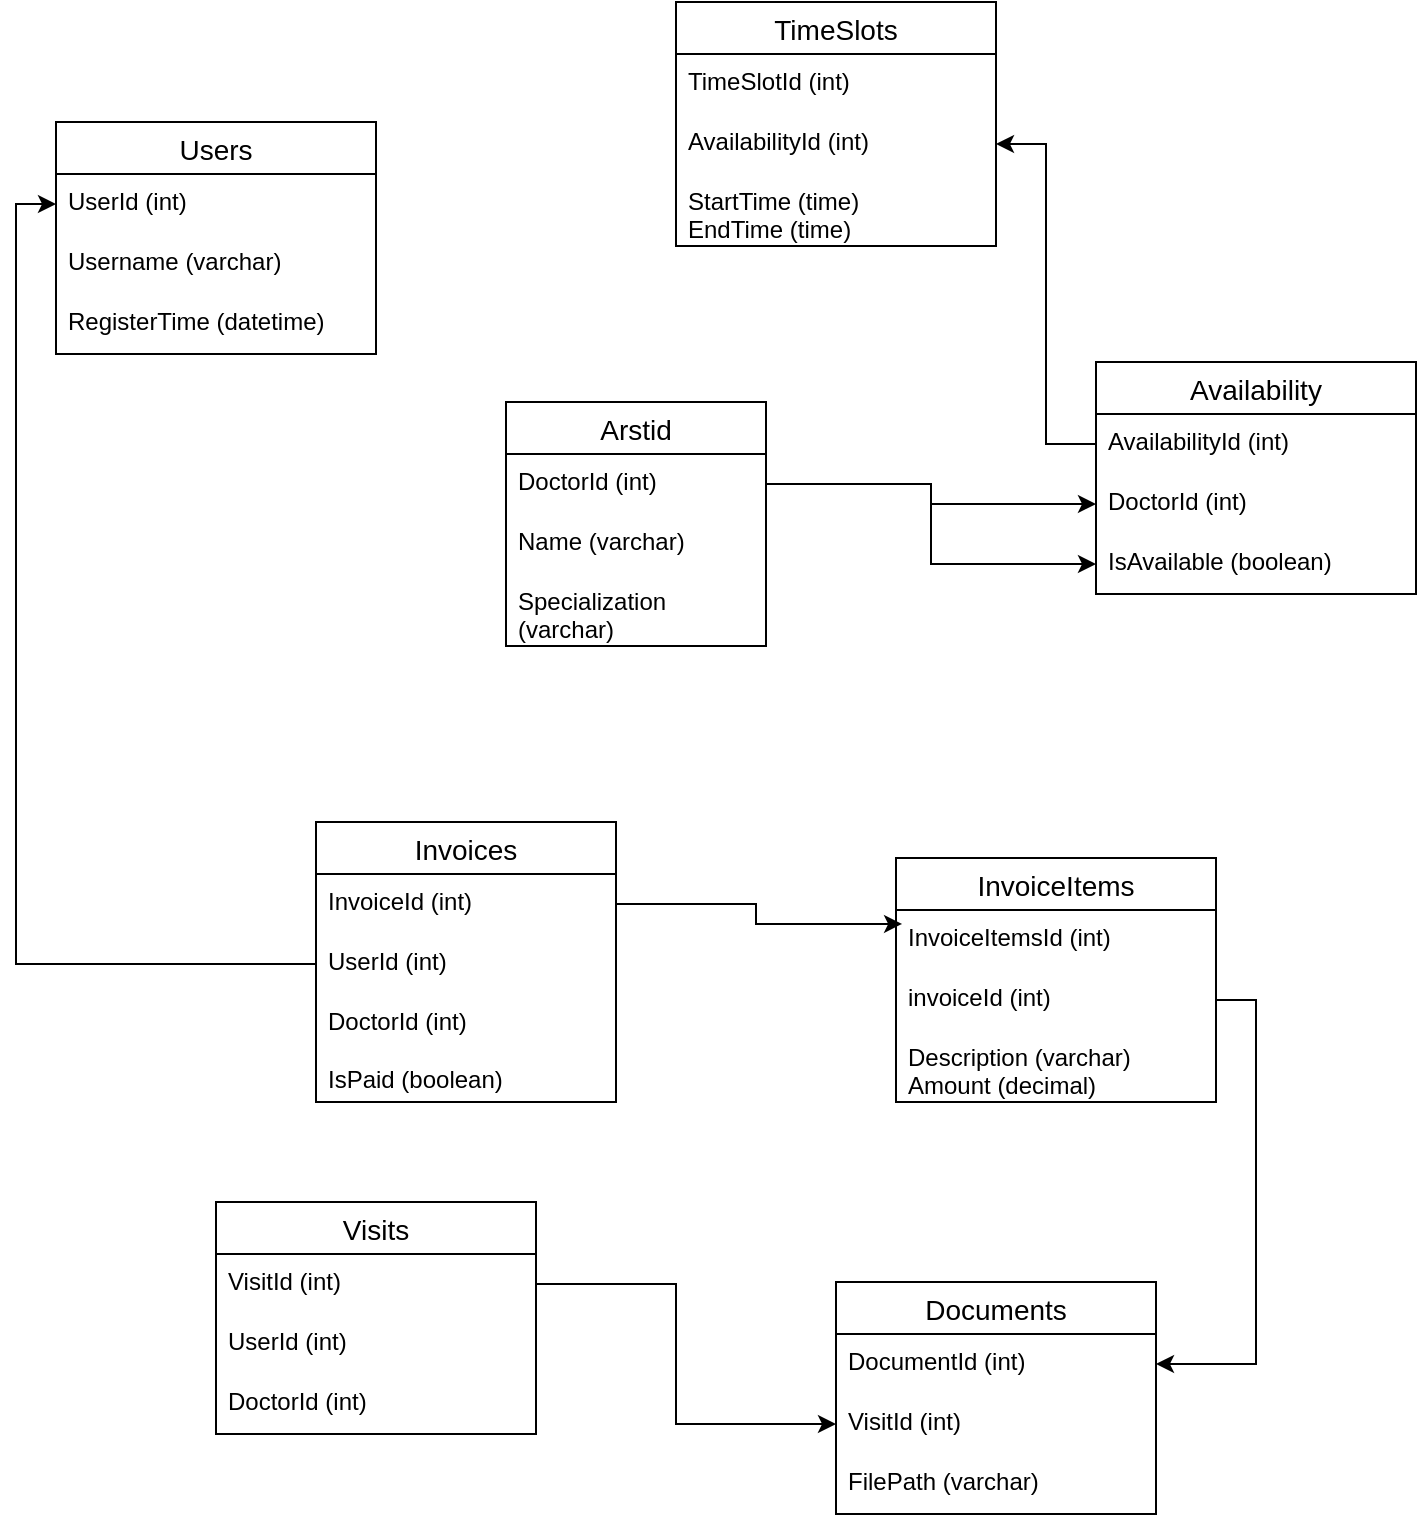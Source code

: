 <mxfile version="24.7.17">
  <diagram name="Page-1" id="lPqaw-Gyz6umclhB08TS">
    <mxGraphModel dx="2074" dy="1132" grid="1" gridSize="10" guides="1" tooltips="1" connect="1" arrows="1" fold="1" page="1" pageScale="1" pageWidth="850" pageHeight="1100" math="0" shadow="0">
      <root>
        <mxCell id="0" />
        <mxCell id="1" parent="0" />
        <mxCell id="DeejxUEGED372TfmE-9G-42" value="Arstid" style="swimlane;fontStyle=0;childLayout=stackLayout;horizontal=1;startSize=26;horizontalStack=0;resizeParent=1;resizeParentMax=0;resizeLast=0;collapsible=1;marginBottom=0;align=center;fontSize=14;" vertex="1" parent="1">
          <mxGeometry x="295" y="420" width="130" height="122" as="geometry" />
        </mxCell>
        <mxCell id="DeejxUEGED372TfmE-9G-43" value="DoctorId (int)" style="text;strokeColor=none;fillColor=none;spacingLeft=4;spacingRight=4;overflow=hidden;rotatable=0;points=[[0,0.5],[1,0.5]];portConstraint=eastwest;fontSize=12;whiteSpace=wrap;html=1;" vertex="1" parent="DeejxUEGED372TfmE-9G-42">
          <mxGeometry y="26" width="130" height="30" as="geometry" />
        </mxCell>
        <mxCell id="DeejxUEGED372TfmE-9G-44" value="Name (varchar)" style="text;strokeColor=none;fillColor=none;spacingLeft=4;spacingRight=4;overflow=hidden;rotatable=0;points=[[0,0.5],[1,0.5]];portConstraint=eastwest;fontSize=12;whiteSpace=wrap;html=1;" vertex="1" parent="DeejxUEGED372TfmE-9G-42">
          <mxGeometry y="56" width="130" height="30" as="geometry" />
        </mxCell>
        <mxCell id="DeejxUEGED372TfmE-9G-45" value="Specialization (varchar)" style="text;strokeColor=none;fillColor=none;spacingLeft=4;spacingRight=4;overflow=hidden;rotatable=0;points=[[0,0.5],[1,0.5]];portConstraint=eastwest;fontSize=12;whiteSpace=wrap;html=1;" vertex="1" parent="DeejxUEGED372TfmE-9G-42">
          <mxGeometry y="86" width="130" height="36" as="geometry" />
        </mxCell>
        <mxCell id="DeejxUEGED372TfmE-9G-47" value="Users" style="swimlane;fontStyle=0;childLayout=stackLayout;horizontal=1;startSize=26;horizontalStack=0;resizeParent=1;resizeParentMax=0;resizeLast=0;collapsible=1;marginBottom=0;align=center;fontSize=14;" vertex="1" parent="1">
          <mxGeometry x="70" y="280" width="160" height="116" as="geometry" />
        </mxCell>
        <mxCell id="DeejxUEGED372TfmE-9G-48" value="UserId (int)" style="text;strokeColor=none;fillColor=none;spacingLeft=4;spacingRight=4;overflow=hidden;rotatable=0;points=[[0,0.5],[1,0.5]];portConstraint=eastwest;fontSize=12;whiteSpace=wrap;html=1;" vertex="1" parent="DeejxUEGED372TfmE-9G-47">
          <mxGeometry y="26" width="160" height="30" as="geometry" />
        </mxCell>
        <mxCell id="DeejxUEGED372TfmE-9G-49" value="Username (varchar)" style="text;strokeColor=none;fillColor=none;spacingLeft=4;spacingRight=4;overflow=hidden;rotatable=0;points=[[0,0.5],[1,0.5]];portConstraint=eastwest;fontSize=12;whiteSpace=wrap;html=1;" vertex="1" parent="DeejxUEGED372TfmE-9G-47">
          <mxGeometry y="56" width="160" height="30" as="geometry" />
        </mxCell>
        <mxCell id="DeejxUEGED372TfmE-9G-50" value="RegisterTime (datetime)" style="text;strokeColor=none;fillColor=none;spacingLeft=4;spacingRight=4;overflow=hidden;rotatable=0;points=[[0,0.5],[1,0.5]];portConstraint=eastwest;fontSize=12;whiteSpace=wrap;html=1;" vertex="1" parent="DeejxUEGED372TfmE-9G-47">
          <mxGeometry y="86" width="160" height="30" as="geometry" />
        </mxCell>
        <mxCell id="DeejxUEGED372TfmE-9G-51" value="TimeSlots" style="swimlane;fontStyle=0;childLayout=stackLayout;horizontal=1;startSize=26;horizontalStack=0;resizeParent=1;resizeParentMax=0;resizeLast=0;collapsible=1;marginBottom=0;align=center;fontSize=14;" vertex="1" parent="1">
          <mxGeometry x="380" y="220" width="160" height="122" as="geometry" />
        </mxCell>
        <mxCell id="DeejxUEGED372TfmE-9G-52" value="TimeSlotId (int)" style="text;strokeColor=none;fillColor=none;spacingLeft=4;spacingRight=4;overflow=hidden;rotatable=0;points=[[0,0.5],[1,0.5]];portConstraint=eastwest;fontSize=12;whiteSpace=wrap;html=1;" vertex="1" parent="DeejxUEGED372TfmE-9G-51">
          <mxGeometry y="26" width="160" height="30" as="geometry" />
        </mxCell>
        <mxCell id="DeejxUEGED372TfmE-9G-53" value="AvailabilityId (int)" style="text;strokeColor=none;fillColor=none;spacingLeft=4;spacingRight=4;overflow=hidden;rotatable=0;points=[[0,0.5],[1,0.5]];portConstraint=eastwest;fontSize=12;whiteSpace=wrap;html=1;" vertex="1" parent="DeejxUEGED372TfmE-9G-51">
          <mxGeometry y="56" width="160" height="30" as="geometry" />
        </mxCell>
        <mxCell id="DeejxUEGED372TfmE-9G-54" value="StartTime (time)&lt;div&gt;EndTime (time)&lt;/div&gt;" style="text;strokeColor=none;fillColor=none;spacingLeft=4;spacingRight=4;overflow=hidden;rotatable=0;points=[[0,0.5],[1,0.5]];portConstraint=eastwest;fontSize=12;whiteSpace=wrap;html=1;" vertex="1" parent="DeejxUEGED372TfmE-9G-51">
          <mxGeometry y="86" width="160" height="36" as="geometry" />
        </mxCell>
        <mxCell id="DeejxUEGED372TfmE-9G-55" value="Availability" style="swimlane;fontStyle=0;childLayout=stackLayout;horizontal=1;startSize=26;horizontalStack=0;resizeParent=1;resizeParentMax=0;resizeLast=0;collapsible=1;marginBottom=0;align=center;fontSize=14;" vertex="1" parent="1">
          <mxGeometry x="590" y="400" width="160" height="116" as="geometry" />
        </mxCell>
        <mxCell id="DeejxUEGED372TfmE-9G-56" value="AvailabilityId (int)" style="text;strokeColor=none;fillColor=none;spacingLeft=4;spacingRight=4;overflow=hidden;rotatable=0;points=[[0,0.5],[1,0.5]];portConstraint=eastwest;fontSize=12;whiteSpace=wrap;html=1;" vertex="1" parent="DeejxUEGED372TfmE-9G-55">
          <mxGeometry y="26" width="160" height="30" as="geometry" />
        </mxCell>
        <mxCell id="DeejxUEGED372TfmE-9G-57" value="DoctorId (int)" style="text;strokeColor=none;fillColor=none;spacingLeft=4;spacingRight=4;overflow=hidden;rotatable=0;points=[[0,0.5],[1,0.5]];portConstraint=eastwest;fontSize=12;whiteSpace=wrap;html=1;" vertex="1" parent="DeejxUEGED372TfmE-9G-55">
          <mxGeometry y="56" width="160" height="30" as="geometry" />
        </mxCell>
        <mxCell id="DeejxUEGED372TfmE-9G-58" value="IsAvailable (boolean)" style="text;strokeColor=none;fillColor=none;spacingLeft=4;spacingRight=4;overflow=hidden;rotatable=0;points=[[0,0.5],[1,0.5]];portConstraint=eastwest;fontSize=12;whiteSpace=wrap;html=1;" vertex="1" parent="DeejxUEGED372TfmE-9G-55">
          <mxGeometry y="86" width="160" height="30" as="geometry" />
        </mxCell>
        <mxCell id="DeejxUEGED372TfmE-9G-59" value="Invoices" style="swimlane;fontStyle=0;childLayout=stackLayout;horizontal=1;startSize=26;horizontalStack=0;resizeParent=1;resizeParentMax=0;resizeLast=0;collapsible=1;marginBottom=0;align=center;fontSize=14;" vertex="1" parent="1">
          <mxGeometry x="200" y="630" width="150" height="140" as="geometry" />
        </mxCell>
        <mxCell id="DeejxUEGED372TfmE-9G-60" value="InvoiceId (int)" style="text;strokeColor=none;fillColor=none;spacingLeft=4;spacingRight=4;overflow=hidden;rotatable=0;points=[[0,0.5],[1,0.5]];portConstraint=eastwest;fontSize=12;whiteSpace=wrap;html=1;" vertex="1" parent="DeejxUEGED372TfmE-9G-59">
          <mxGeometry y="26" width="150" height="30" as="geometry" />
        </mxCell>
        <mxCell id="DeejxUEGED372TfmE-9G-61" value="UserId (int)" style="text;strokeColor=none;fillColor=none;spacingLeft=4;spacingRight=4;overflow=hidden;rotatable=0;points=[[0,0.5],[1,0.5]];portConstraint=eastwest;fontSize=12;whiteSpace=wrap;html=1;" vertex="1" parent="DeejxUEGED372TfmE-9G-59">
          <mxGeometry y="56" width="150" height="30" as="geometry" />
        </mxCell>
        <mxCell id="DeejxUEGED372TfmE-9G-62" value="DoctorId (int)&lt;div&gt;&lt;span style=&quot;background-color: initial;&quot;&gt;&lt;br&gt;&lt;/span&gt;&lt;/div&gt;&lt;div&gt;&lt;span style=&quot;background-color: initial;&quot;&gt;IsPaid (boolean)&lt;/span&gt;&lt;/div&gt;" style="text;strokeColor=none;fillColor=none;spacingLeft=4;spacingRight=4;overflow=hidden;rotatable=0;points=[[0,0.5],[1,0.5]];portConstraint=eastwest;fontSize=12;whiteSpace=wrap;html=1;" vertex="1" parent="DeejxUEGED372TfmE-9G-59">
          <mxGeometry y="86" width="150" height="54" as="geometry" />
        </mxCell>
        <mxCell id="DeejxUEGED372TfmE-9G-79" style="edgeStyle=orthogonalEdgeStyle;rounded=0;orthogonalLoop=1;jettySize=auto;html=1;exitX=1;exitY=0.5;exitDx=0;exitDy=0;" edge="1" parent="DeejxUEGED372TfmE-9G-59" source="DeejxUEGED372TfmE-9G-62" target="DeejxUEGED372TfmE-9G-62">
          <mxGeometry relative="1" as="geometry" />
        </mxCell>
        <mxCell id="DeejxUEGED372TfmE-9G-63" value="InvoiceItems" style="swimlane;fontStyle=0;childLayout=stackLayout;horizontal=1;startSize=26;horizontalStack=0;resizeParent=1;resizeParentMax=0;resizeLast=0;collapsible=1;marginBottom=0;align=center;fontSize=14;" vertex="1" parent="1">
          <mxGeometry x="490" y="648" width="160" height="122" as="geometry" />
        </mxCell>
        <mxCell id="DeejxUEGED372TfmE-9G-64" value="InvoiceItemsId (int)" style="text;strokeColor=none;fillColor=none;spacingLeft=4;spacingRight=4;overflow=hidden;rotatable=0;points=[[0,0.5],[1,0.5]];portConstraint=eastwest;fontSize=12;whiteSpace=wrap;html=1;" vertex="1" parent="DeejxUEGED372TfmE-9G-63">
          <mxGeometry y="26" width="160" height="30" as="geometry" />
        </mxCell>
        <mxCell id="DeejxUEGED372TfmE-9G-65" value="invoiceId (int)" style="text;strokeColor=none;fillColor=none;spacingLeft=4;spacingRight=4;overflow=hidden;rotatable=0;points=[[0,0.5],[1,0.5]];portConstraint=eastwest;fontSize=12;whiteSpace=wrap;html=1;" vertex="1" parent="DeejxUEGED372TfmE-9G-63">
          <mxGeometry y="56" width="160" height="30" as="geometry" />
        </mxCell>
        <mxCell id="DeejxUEGED372TfmE-9G-66" value="Description (varchar)&lt;div&gt;Amount (decimal)&lt;/div&gt;" style="text;strokeColor=none;fillColor=none;spacingLeft=4;spacingRight=4;overflow=hidden;rotatable=0;points=[[0,0.5],[1,0.5]];portConstraint=eastwest;fontSize=12;whiteSpace=wrap;html=1;" vertex="1" parent="DeejxUEGED372TfmE-9G-63">
          <mxGeometry y="86" width="160" height="36" as="geometry" />
        </mxCell>
        <mxCell id="DeejxUEGED372TfmE-9G-67" value="Visits" style="swimlane;fontStyle=0;childLayout=stackLayout;horizontal=1;startSize=26;horizontalStack=0;resizeParent=1;resizeParentMax=0;resizeLast=0;collapsible=1;marginBottom=0;align=center;fontSize=14;" vertex="1" parent="1">
          <mxGeometry x="150" y="820" width="160" height="116" as="geometry" />
        </mxCell>
        <mxCell id="DeejxUEGED372TfmE-9G-68" value="VisitId (int)" style="text;strokeColor=none;fillColor=none;spacingLeft=4;spacingRight=4;overflow=hidden;rotatable=0;points=[[0,0.5],[1,0.5]];portConstraint=eastwest;fontSize=12;whiteSpace=wrap;html=1;" vertex="1" parent="DeejxUEGED372TfmE-9G-67">
          <mxGeometry y="26" width="160" height="30" as="geometry" />
        </mxCell>
        <mxCell id="DeejxUEGED372TfmE-9G-69" value="UserId (int)" style="text;strokeColor=none;fillColor=none;spacingLeft=4;spacingRight=4;overflow=hidden;rotatable=0;points=[[0,0.5],[1,0.5]];portConstraint=eastwest;fontSize=12;whiteSpace=wrap;html=1;" vertex="1" parent="DeejxUEGED372TfmE-9G-67">
          <mxGeometry y="56" width="160" height="30" as="geometry" />
        </mxCell>
        <mxCell id="DeejxUEGED372TfmE-9G-70" value="DoctorId (int)" style="text;strokeColor=none;fillColor=none;spacingLeft=4;spacingRight=4;overflow=hidden;rotatable=0;points=[[0,0.5],[1,0.5]];portConstraint=eastwest;fontSize=12;whiteSpace=wrap;html=1;" vertex="1" parent="DeejxUEGED372TfmE-9G-67">
          <mxGeometry y="86" width="160" height="30" as="geometry" />
        </mxCell>
        <mxCell id="DeejxUEGED372TfmE-9G-71" value="Documents" style="swimlane;fontStyle=0;childLayout=stackLayout;horizontal=1;startSize=26;horizontalStack=0;resizeParent=1;resizeParentMax=0;resizeLast=0;collapsible=1;marginBottom=0;align=center;fontSize=14;" vertex="1" parent="1">
          <mxGeometry x="460" y="860" width="160" height="116" as="geometry" />
        </mxCell>
        <mxCell id="DeejxUEGED372TfmE-9G-72" value="DocumentId (int)" style="text;strokeColor=none;fillColor=none;spacingLeft=4;spacingRight=4;overflow=hidden;rotatable=0;points=[[0,0.5],[1,0.5]];portConstraint=eastwest;fontSize=12;whiteSpace=wrap;html=1;" vertex="1" parent="DeejxUEGED372TfmE-9G-71">
          <mxGeometry y="26" width="160" height="30" as="geometry" />
        </mxCell>
        <mxCell id="DeejxUEGED372TfmE-9G-73" value="VisitId (int)" style="text;strokeColor=none;fillColor=none;spacingLeft=4;spacingRight=4;overflow=hidden;rotatable=0;points=[[0,0.5],[1,0.5]];portConstraint=eastwest;fontSize=12;whiteSpace=wrap;html=1;" vertex="1" parent="DeejxUEGED372TfmE-9G-71">
          <mxGeometry y="56" width="160" height="30" as="geometry" />
        </mxCell>
        <mxCell id="DeejxUEGED372TfmE-9G-74" value="FilePath (varchar)" style="text;strokeColor=none;fillColor=none;spacingLeft=4;spacingRight=4;overflow=hidden;rotatable=0;points=[[0,0.5],[1,0.5]];portConstraint=eastwest;fontSize=12;whiteSpace=wrap;html=1;" vertex="1" parent="DeejxUEGED372TfmE-9G-71">
          <mxGeometry y="86" width="160" height="30" as="geometry" />
        </mxCell>
        <mxCell id="DeejxUEGED372TfmE-9G-75" style="edgeStyle=orthogonalEdgeStyle;rounded=0;orthogonalLoop=1;jettySize=auto;html=1;exitX=1;exitY=0.5;exitDx=0;exitDy=0;" edge="1" parent="1" source="DeejxUEGED372TfmE-9G-68" target="DeejxUEGED372TfmE-9G-73">
          <mxGeometry relative="1" as="geometry">
            <Array as="points">
              <mxPoint x="380" y="861" />
              <mxPoint x="380" y="931" />
            </Array>
          </mxGeometry>
        </mxCell>
        <mxCell id="DeejxUEGED372TfmE-9G-76" style="edgeStyle=orthogonalEdgeStyle;rounded=0;orthogonalLoop=1;jettySize=auto;html=1;exitX=1;exitY=0.5;exitDx=0;exitDy=0;entryX=0.019;entryY=0.233;entryDx=0;entryDy=0;entryPerimeter=0;" edge="1" parent="1" source="DeejxUEGED372TfmE-9G-60" target="DeejxUEGED372TfmE-9G-64">
          <mxGeometry relative="1" as="geometry" />
        </mxCell>
        <mxCell id="DeejxUEGED372TfmE-9G-77" style="edgeStyle=orthogonalEdgeStyle;rounded=0;orthogonalLoop=1;jettySize=auto;html=1;exitX=0;exitY=0.5;exitDx=0;exitDy=0;entryX=0;entryY=0.5;entryDx=0;entryDy=0;" edge="1" parent="1" source="DeejxUEGED372TfmE-9G-61" target="DeejxUEGED372TfmE-9G-48">
          <mxGeometry relative="1" as="geometry" />
        </mxCell>
        <mxCell id="DeejxUEGED372TfmE-9G-82" style="edgeStyle=orthogonalEdgeStyle;rounded=0;orthogonalLoop=1;jettySize=auto;html=1;exitX=0;exitY=0.5;exitDx=0;exitDy=0;" edge="1" parent="1" source="DeejxUEGED372TfmE-9G-56" target="DeejxUEGED372TfmE-9G-53">
          <mxGeometry relative="1" as="geometry" />
        </mxCell>
        <mxCell id="DeejxUEGED372TfmE-9G-83" style="edgeStyle=orthogonalEdgeStyle;rounded=0;orthogonalLoop=1;jettySize=auto;html=1;exitX=1;exitY=0.5;exitDx=0;exitDy=0;" edge="1" parent="1" source="DeejxUEGED372TfmE-9G-43" target="DeejxUEGED372TfmE-9G-57">
          <mxGeometry relative="1" as="geometry" />
        </mxCell>
        <mxCell id="DeejxUEGED372TfmE-9G-84" style="edgeStyle=orthogonalEdgeStyle;rounded=0;orthogonalLoop=1;jettySize=auto;html=1;exitX=1;exitY=0.5;exitDx=0;exitDy=0;" edge="1" parent="1" source="DeejxUEGED372TfmE-9G-65" target="DeejxUEGED372TfmE-9G-72">
          <mxGeometry relative="1" as="geometry" />
        </mxCell>
        <mxCell id="DeejxUEGED372TfmE-9G-85" style="edgeStyle=orthogonalEdgeStyle;rounded=0;orthogonalLoop=1;jettySize=auto;html=1;exitX=1;exitY=0.5;exitDx=0;exitDy=0;" edge="1" parent="1" source="DeejxUEGED372TfmE-9G-43" target="DeejxUEGED372TfmE-9G-58">
          <mxGeometry relative="1" as="geometry" />
        </mxCell>
      </root>
    </mxGraphModel>
  </diagram>
</mxfile>
